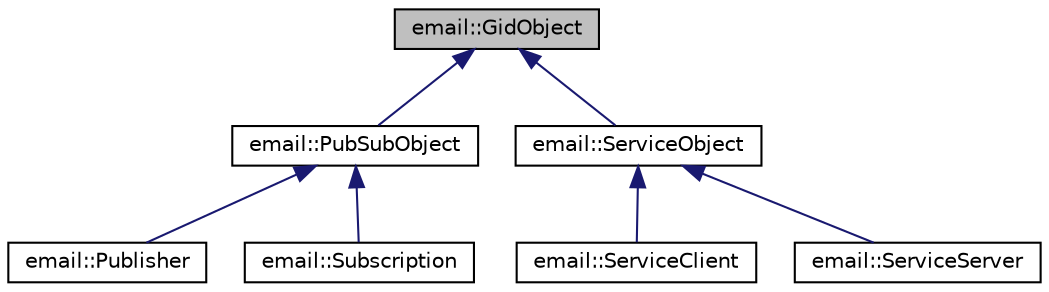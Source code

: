 digraph "email::GidObject"
{
 // LATEX_PDF_SIZE
  edge [fontname="Helvetica",fontsize="10",labelfontname="Helvetica",labelfontsize="10"];
  node [fontname="Helvetica",fontsize="10",shape=record];
  Node1 [label="email::GidObject",height=0.2,width=0.4,color="black", fillcolor="grey75", style="filled", fontcolor="black",tooltip="Abstract object with a GID."];
  Node1 -> Node2 [dir="back",color="midnightblue",fontsize="10",style="solid",fontname="Helvetica"];
  Node2 [label="email::PubSubObject",height=0.2,width=0.4,color="black", fillcolor="white", style="filled",URL="$classemail_1_1PubSubObject.html",tooltip="Abstract pub or sub object."];
  Node2 -> Node3 [dir="back",color="midnightblue",fontsize="10",style="solid",fontname="Helvetica"];
  Node3 [label="email::Publisher",height=0.2,width=0.4,color="black", fillcolor="white", style="filled",URL="$classemail_1_1Publisher.html",tooltip="Message publisher."];
  Node2 -> Node4 [dir="back",color="midnightblue",fontsize="10",style="solid",fontname="Helvetica"];
  Node4 [label="email::Subscription",height=0.2,width=0.4,color="black", fillcolor="white", style="filled",URL="$classemail_1_1Subscription.html",tooltip="Message subscription."];
  Node1 -> Node5 [dir="back",color="midnightblue",fontsize="10",style="solid",fontname="Helvetica"];
  Node5 [label="email::ServiceObject",height=0.2,width=0.4,color="black", fillcolor="white", style="filled",URL="$classemail_1_1ServiceObject.html",tooltip="Abstract service object."];
  Node5 -> Node6 [dir="back",color="midnightblue",fontsize="10",style="solid",fontname="Helvetica"];
  Node6 [label="email::ServiceClient",height=0.2,width=0.4,color="black", fillcolor="white", style="filled",URL="$classemail_1_1ServiceClient.html",tooltip="Service client."];
  Node5 -> Node7 [dir="back",color="midnightblue",fontsize="10",style="solid",fontname="Helvetica"];
  Node7 [label="email::ServiceServer",height=0.2,width=0.4,color="black", fillcolor="white", style="filled",URL="$classemail_1_1ServiceServer.html",tooltip="Service server."];
}

